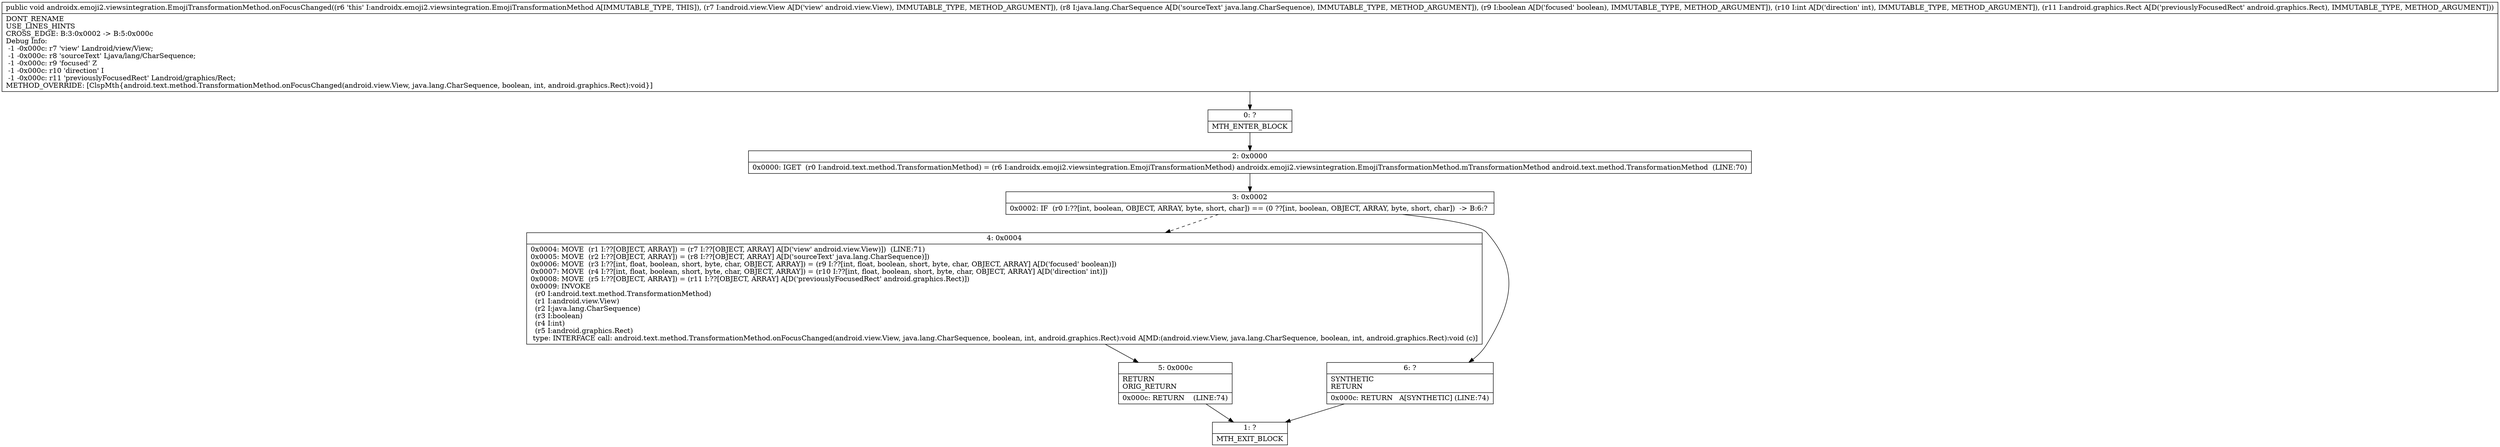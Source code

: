 digraph "CFG forandroidx.emoji2.viewsintegration.EmojiTransformationMethod.onFocusChanged(Landroid\/view\/View;Ljava\/lang\/CharSequence;ZILandroid\/graphics\/Rect;)V" {
Node_0 [shape=record,label="{0\:\ ?|MTH_ENTER_BLOCK\l}"];
Node_2 [shape=record,label="{2\:\ 0x0000|0x0000: IGET  (r0 I:android.text.method.TransformationMethod) = (r6 I:androidx.emoji2.viewsintegration.EmojiTransformationMethod) androidx.emoji2.viewsintegration.EmojiTransformationMethod.mTransformationMethod android.text.method.TransformationMethod  (LINE:70)\l}"];
Node_3 [shape=record,label="{3\:\ 0x0002|0x0002: IF  (r0 I:??[int, boolean, OBJECT, ARRAY, byte, short, char]) == (0 ??[int, boolean, OBJECT, ARRAY, byte, short, char])  \-\> B:6:? \l}"];
Node_4 [shape=record,label="{4\:\ 0x0004|0x0004: MOVE  (r1 I:??[OBJECT, ARRAY]) = (r7 I:??[OBJECT, ARRAY] A[D('view' android.view.View)])  (LINE:71)\l0x0005: MOVE  (r2 I:??[OBJECT, ARRAY]) = (r8 I:??[OBJECT, ARRAY] A[D('sourceText' java.lang.CharSequence)]) \l0x0006: MOVE  (r3 I:??[int, float, boolean, short, byte, char, OBJECT, ARRAY]) = (r9 I:??[int, float, boolean, short, byte, char, OBJECT, ARRAY] A[D('focused' boolean)]) \l0x0007: MOVE  (r4 I:??[int, float, boolean, short, byte, char, OBJECT, ARRAY]) = (r10 I:??[int, float, boolean, short, byte, char, OBJECT, ARRAY] A[D('direction' int)]) \l0x0008: MOVE  (r5 I:??[OBJECT, ARRAY]) = (r11 I:??[OBJECT, ARRAY] A[D('previouslyFocusedRect' android.graphics.Rect)]) \l0x0009: INVOKE  \l  (r0 I:android.text.method.TransformationMethod)\l  (r1 I:android.view.View)\l  (r2 I:java.lang.CharSequence)\l  (r3 I:boolean)\l  (r4 I:int)\l  (r5 I:android.graphics.Rect)\l type: INTERFACE call: android.text.method.TransformationMethod.onFocusChanged(android.view.View, java.lang.CharSequence, boolean, int, android.graphics.Rect):void A[MD:(android.view.View, java.lang.CharSequence, boolean, int, android.graphics.Rect):void (c)]\l}"];
Node_5 [shape=record,label="{5\:\ 0x000c|RETURN\lORIG_RETURN\l|0x000c: RETURN    (LINE:74)\l}"];
Node_1 [shape=record,label="{1\:\ ?|MTH_EXIT_BLOCK\l}"];
Node_6 [shape=record,label="{6\:\ ?|SYNTHETIC\lRETURN\l|0x000c: RETURN   A[SYNTHETIC] (LINE:74)\l}"];
MethodNode[shape=record,label="{public void androidx.emoji2.viewsintegration.EmojiTransformationMethod.onFocusChanged((r6 'this' I:androidx.emoji2.viewsintegration.EmojiTransformationMethod A[IMMUTABLE_TYPE, THIS]), (r7 I:android.view.View A[D('view' android.view.View), IMMUTABLE_TYPE, METHOD_ARGUMENT]), (r8 I:java.lang.CharSequence A[D('sourceText' java.lang.CharSequence), IMMUTABLE_TYPE, METHOD_ARGUMENT]), (r9 I:boolean A[D('focused' boolean), IMMUTABLE_TYPE, METHOD_ARGUMENT]), (r10 I:int A[D('direction' int), IMMUTABLE_TYPE, METHOD_ARGUMENT]), (r11 I:android.graphics.Rect A[D('previouslyFocusedRect' android.graphics.Rect), IMMUTABLE_TYPE, METHOD_ARGUMENT]))  | DONT_RENAME\lUSE_LINES_HINTS\lCROSS_EDGE: B:3:0x0002 \-\> B:5:0x000c\lDebug Info:\l  \-1 \-0x000c: r7 'view' Landroid\/view\/View;\l  \-1 \-0x000c: r8 'sourceText' Ljava\/lang\/CharSequence;\l  \-1 \-0x000c: r9 'focused' Z\l  \-1 \-0x000c: r10 'direction' I\l  \-1 \-0x000c: r11 'previouslyFocusedRect' Landroid\/graphics\/Rect;\lMETHOD_OVERRIDE: [ClspMth\{android.text.method.TransformationMethod.onFocusChanged(android.view.View, java.lang.CharSequence, boolean, int, android.graphics.Rect):void\}]\l}"];
MethodNode -> Node_0;Node_0 -> Node_2;
Node_2 -> Node_3;
Node_3 -> Node_4[style=dashed];
Node_3 -> Node_6;
Node_4 -> Node_5;
Node_5 -> Node_1;
Node_6 -> Node_1;
}

